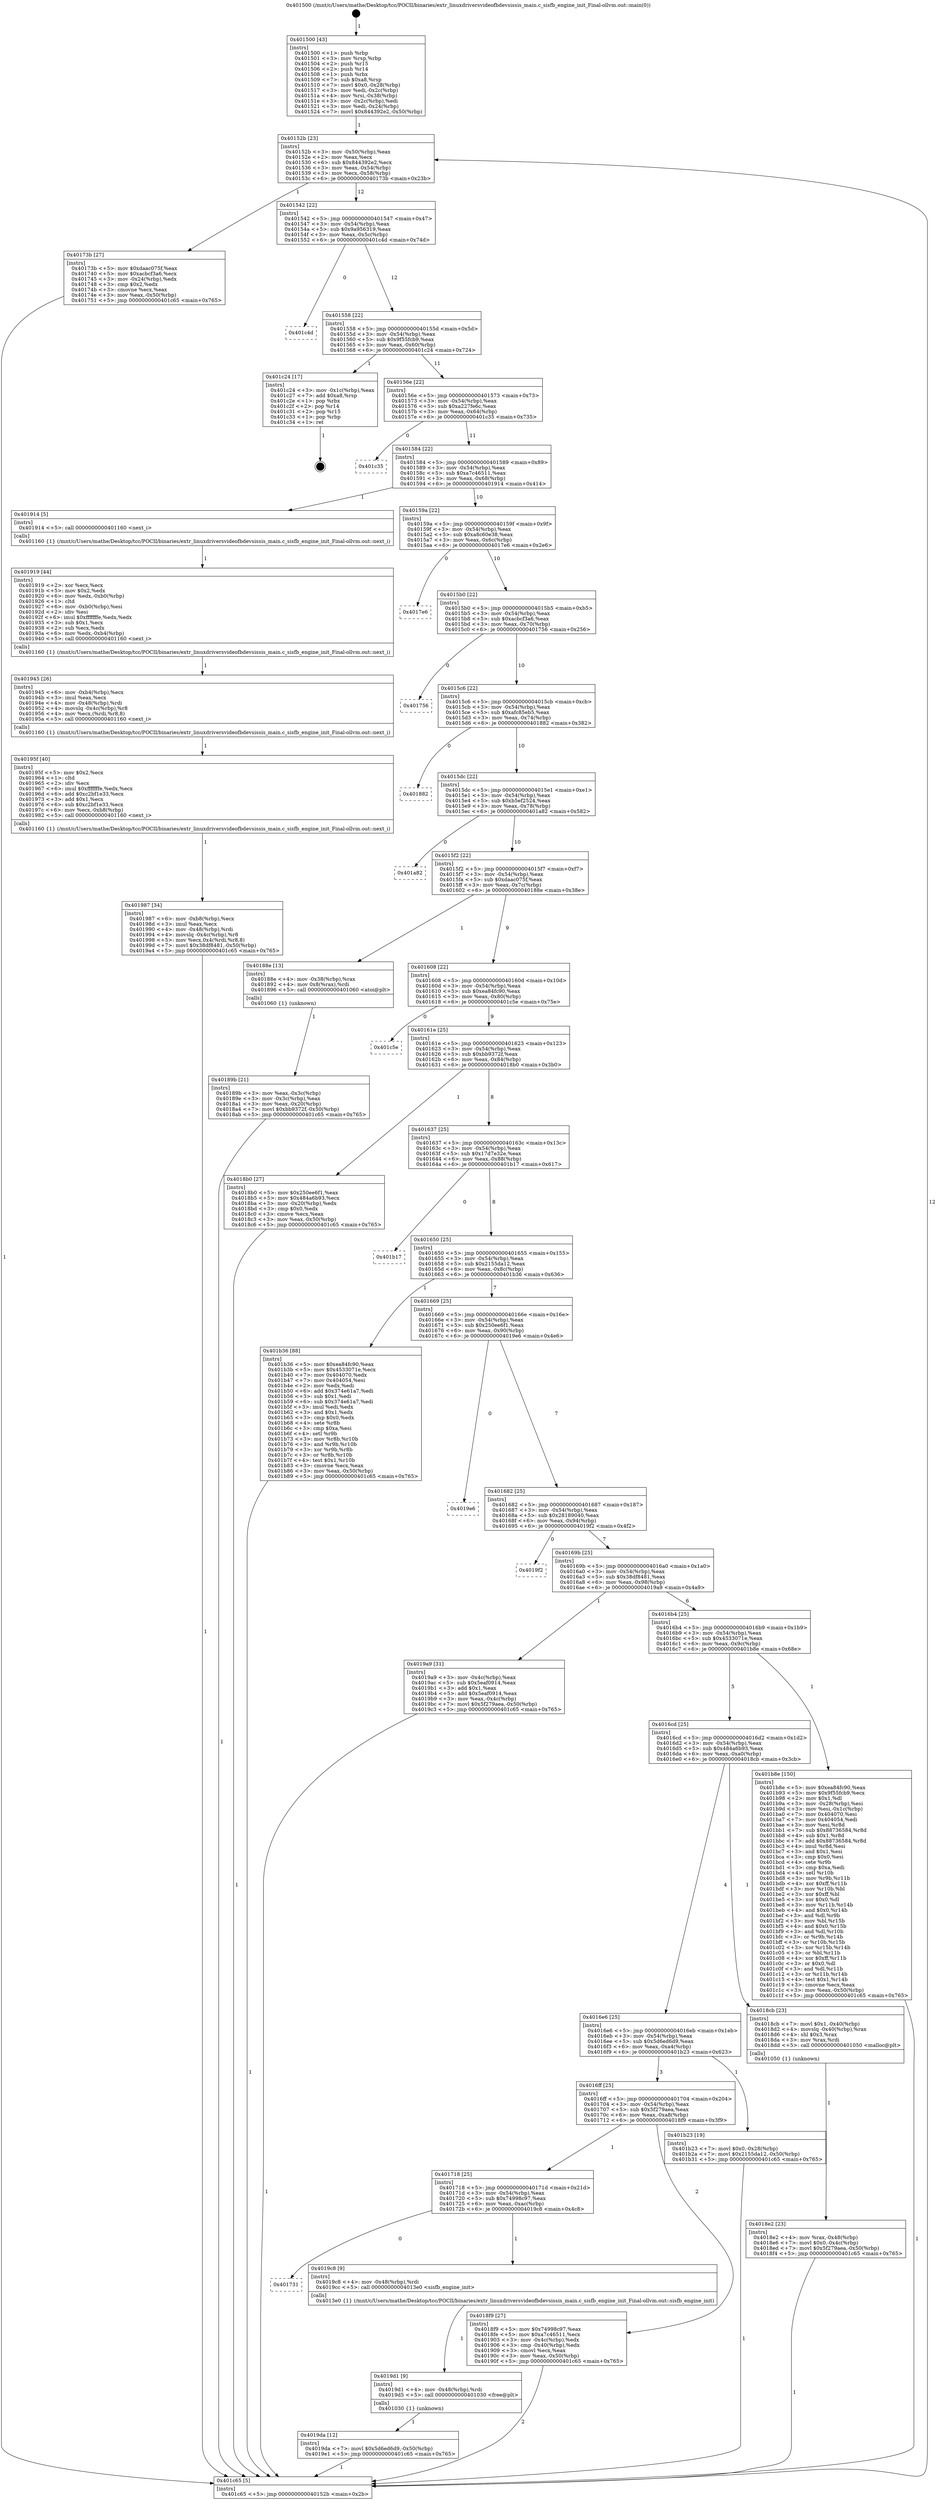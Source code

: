 digraph "0x401500" {
  label = "0x401500 (/mnt/c/Users/mathe/Desktop/tcc/POCII/binaries/extr_linuxdriversvideofbdevsissis_main.c_sisfb_engine_init_Final-ollvm.out::main(0))"
  labelloc = "t"
  node[shape=record]

  Entry [label="",width=0.3,height=0.3,shape=circle,fillcolor=black,style=filled]
  "0x40152b" [label="{
     0x40152b [23]\l
     | [instrs]\l
     &nbsp;&nbsp;0x40152b \<+3\>: mov -0x50(%rbp),%eax\l
     &nbsp;&nbsp;0x40152e \<+2\>: mov %eax,%ecx\l
     &nbsp;&nbsp;0x401530 \<+6\>: sub $0x844392e2,%ecx\l
     &nbsp;&nbsp;0x401536 \<+3\>: mov %eax,-0x54(%rbp)\l
     &nbsp;&nbsp;0x401539 \<+3\>: mov %ecx,-0x58(%rbp)\l
     &nbsp;&nbsp;0x40153c \<+6\>: je 000000000040173b \<main+0x23b\>\l
  }"]
  "0x40173b" [label="{
     0x40173b [27]\l
     | [instrs]\l
     &nbsp;&nbsp;0x40173b \<+5\>: mov $0xdaac075f,%eax\l
     &nbsp;&nbsp;0x401740 \<+5\>: mov $0xacbcf3a6,%ecx\l
     &nbsp;&nbsp;0x401745 \<+3\>: mov -0x24(%rbp),%edx\l
     &nbsp;&nbsp;0x401748 \<+3\>: cmp $0x2,%edx\l
     &nbsp;&nbsp;0x40174b \<+3\>: cmovne %ecx,%eax\l
     &nbsp;&nbsp;0x40174e \<+3\>: mov %eax,-0x50(%rbp)\l
     &nbsp;&nbsp;0x401751 \<+5\>: jmp 0000000000401c65 \<main+0x765\>\l
  }"]
  "0x401542" [label="{
     0x401542 [22]\l
     | [instrs]\l
     &nbsp;&nbsp;0x401542 \<+5\>: jmp 0000000000401547 \<main+0x47\>\l
     &nbsp;&nbsp;0x401547 \<+3\>: mov -0x54(%rbp),%eax\l
     &nbsp;&nbsp;0x40154a \<+5\>: sub $0x9a956319,%eax\l
     &nbsp;&nbsp;0x40154f \<+3\>: mov %eax,-0x5c(%rbp)\l
     &nbsp;&nbsp;0x401552 \<+6\>: je 0000000000401c4d \<main+0x74d\>\l
  }"]
  "0x401c65" [label="{
     0x401c65 [5]\l
     | [instrs]\l
     &nbsp;&nbsp;0x401c65 \<+5\>: jmp 000000000040152b \<main+0x2b\>\l
  }"]
  "0x401500" [label="{
     0x401500 [43]\l
     | [instrs]\l
     &nbsp;&nbsp;0x401500 \<+1\>: push %rbp\l
     &nbsp;&nbsp;0x401501 \<+3\>: mov %rsp,%rbp\l
     &nbsp;&nbsp;0x401504 \<+2\>: push %r15\l
     &nbsp;&nbsp;0x401506 \<+2\>: push %r14\l
     &nbsp;&nbsp;0x401508 \<+1\>: push %rbx\l
     &nbsp;&nbsp;0x401509 \<+7\>: sub $0xa8,%rsp\l
     &nbsp;&nbsp;0x401510 \<+7\>: movl $0x0,-0x28(%rbp)\l
     &nbsp;&nbsp;0x401517 \<+3\>: mov %edi,-0x2c(%rbp)\l
     &nbsp;&nbsp;0x40151a \<+4\>: mov %rsi,-0x38(%rbp)\l
     &nbsp;&nbsp;0x40151e \<+3\>: mov -0x2c(%rbp),%edi\l
     &nbsp;&nbsp;0x401521 \<+3\>: mov %edi,-0x24(%rbp)\l
     &nbsp;&nbsp;0x401524 \<+7\>: movl $0x844392e2,-0x50(%rbp)\l
  }"]
  Exit [label="",width=0.3,height=0.3,shape=circle,fillcolor=black,style=filled,peripheries=2]
  "0x401c4d" [label="{
     0x401c4d\l
  }", style=dashed]
  "0x401558" [label="{
     0x401558 [22]\l
     | [instrs]\l
     &nbsp;&nbsp;0x401558 \<+5\>: jmp 000000000040155d \<main+0x5d\>\l
     &nbsp;&nbsp;0x40155d \<+3\>: mov -0x54(%rbp),%eax\l
     &nbsp;&nbsp;0x401560 \<+5\>: sub $0x9f55fcb9,%eax\l
     &nbsp;&nbsp;0x401565 \<+3\>: mov %eax,-0x60(%rbp)\l
     &nbsp;&nbsp;0x401568 \<+6\>: je 0000000000401c24 \<main+0x724\>\l
  }"]
  "0x4019da" [label="{
     0x4019da [12]\l
     | [instrs]\l
     &nbsp;&nbsp;0x4019da \<+7\>: movl $0x5d6ed6d9,-0x50(%rbp)\l
     &nbsp;&nbsp;0x4019e1 \<+5\>: jmp 0000000000401c65 \<main+0x765\>\l
  }"]
  "0x401c24" [label="{
     0x401c24 [17]\l
     | [instrs]\l
     &nbsp;&nbsp;0x401c24 \<+3\>: mov -0x1c(%rbp),%eax\l
     &nbsp;&nbsp;0x401c27 \<+7\>: add $0xa8,%rsp\l
     &nbsp;&nbsp;0x401c2e \<+1\>: pop %rbx\l
     &nbsp;&nbsp;0x401c2f \<+2\>: pop %r14\l
     &nbsp;&nbsp;0x401c31 \<+2\>: pop %r15\l
     &nbsp;&nbsp;0x401c33 \<+1\>: pop %rbp\l
     &nbsp;&nbsp;0x401c34 \<+1\>: ret\l
  }"]
  "0x40156e" [label="{
     0x40156e [22]\l
     | [instrs]\l
     &nbsp;&nbsp;0x40156e \<+5\>: jmp 0000000000401573 \<main+0x73\>\l
     &nbsp;&nbsp;0x401573 \<+3\>: mov -0x54(%rbp),%eax\l
     &nbsp;&nbsp;0x401576 \<+5\>: sub $0xa227fe6c,%eax\l
     &nbsp;&nbsp;0x40157b \<+3\>: mov %eax,-0x64(%rbp)\l
     &nbsp;&nbsp;0x40157e \<+6\>: je 0000000000401c35 \<main+0x735\>\l
  }"]
  "0x4019d1" [label="{
     0x4019d1 [9]\l
     | [instrs]\l
     &nbsp;&nbsp;0x4019d1 \<+4\>: mov -0x48(%rbp),%rdi\l
     &nbsp;&nbsp;0x4019d5 \<+5\>: call 0000000000401030 \<free@plt\>\l
     | [calls]\l
     &nbsp;&nbsp;0x401030 \{1\} (unknown)\l
  }"]
  "0x401c35" [label="{
     0x401c35\l
  }", style=dashed]
  "0x401584" [label="{
     0x401584 [22]\l
     | [instrs]\l
     &nbsp;&nbsp;0x401584 \<+5\>: jmp 0000000000401589 \<main+0x89\>\l
     &nbsp;&nbsp;0x401589 \<+3\>: mov -0x54(%rbp),%eax\l
     &nbsp;&nbsp;0x40158c \<+5\>: sub $0xa7c46511,%eax\l
     &nbsp;&nbsp;0x401591 \<+3\>: mov %eax,-0x68(%rbp)\l
     &nbsp;&nbsp;0x401594 \<+6\>: je 0000000000401914 \<main+0x414\>\l
  }"]
  "0x401731" [label="{
     0x401731\l
  }", style=dashed]
  "0x401914" [label="{
     0x401914 [5]\l
     | [instrs]\l
     &nbsp;&nbsp;0x401914 \<+5\>: call 0000000000401160 \<next_i\>\l
     | [calls]\l
     &nbsp;&nbsp;0x401160 \{1\} (/mnt/c/Users/mathe/Desktop/tcc/POCII/binaries/extr_linuxdriversvideofbdevsissis_main.c_sisfb_engine_init_Final-ollvm.out::next_i)\l
  }"]
  "0x40159a" [label="{
     0x40159a [22]\l
     | [instrs]\l
     &nbsp;&nbsp;0x40159a \<+5\>: jmp 000000000040159f \<main+0x9f\>\l
     &nbsp;&nbsp;0x40159f \<+3\>: mov -0x54(%rbp),%eax\l
     &nbsp;&nbsp;0x4015a2 \<+5\>: sub $0xa8c60e38,%eax\l
     &nbsp;&nbsp;0x4015a7 \<+3\>: mov %eax,-0x6c(%rbp)\l
     &nbsp;&nbsp;0x4015aa \<+6\>: je 00000000004017e6 \<main+0x2e6\>\l
  }"]
  "0x4019c8" [label="{
     0x4019c8 [9]\l
     | [instrs]\l
     &nbsp;&nbsp;0x4019c8 \<+4\>: mov -0x48(%rbp),%rdi\l
     &nbsp;&nbsp;0x4019cc \<+5\>: call 00000000004013e0 \<sisfb_engine_init\>\l
     | [calls]\l
     &nbsp;&nbsp;0x4013e0 \{1\} (/mnt/c/Users/mathe/Desktop/tcc/POCII/binaries/extr_linuxdriversvideofbdevsissis_main.c_sisfb_engine_init_Final-ollvm.out::sisfb_engine_init)\l
  }"]
  "0x4017e6" [label="{
     0x4017e6\l
  }", style=dashed]
  "0x4015b0" [label="{
     0x4015b0 [22]\l
     | [instrs]\l
     &nbsp;&nbsp;0x4015b0 \<+5\>: jmp 00000000004015b5 \<main+0xb5\>\l
     &nbsp;&nbsp;0x4015b5 \<+3\>: mov -0x54(%rbp),%eax\l
     &nbsp;&nbsp;0x4015b8 \<+5\>: sub $0xacbcf3a6,%eax\l
     &nbsp;&nbsp;0x4015bd \<+3\>: mov %eax,-0x70(%rbp)\l
     &nbsp;&nbsp;0x4015c0 \<+6\>: je 0000000000401756 \<main+0x256\>\l
  }"]
  "0x401987" [label="{
     0x401987 [34]\l
     | [instrs]\l
     &nbsp;&nbsp;0x401987 \<+6\>: mov -0xb8(%rbp),%ecx\l
     &nbsp;&nbsp;0x40198d \<+3\>: imul %eax,%ecx\l
     &nbsp;&nbsp;0x401990 \<+4\>: mov -0x48(%rbp),%rdi\l
     &nbsp;&nbsp;0x401994 \<+4\>: movslq -0x4c(%rbp),%r8\l
     &nbsp;&nbsp;0x401998 \<+5\>: mov %ecx,0x4(%rdi,%r8,8)\l
     &nbsp;&nbsp;0x40199d \<+7\>: movl $0x38df8481,-0x50(%rbp)\l
     &nbsp;&nbsp;0x4019a4 \<+5\>: jmp 0000000000401c65 \<main+0x765\>\l
  }"]
  "0x401756" [label="{
     0x401756\l
  }", style=dashed]
  "0x4015c6" [label="{
     0x4015c6 [22]\l
     | [instrs]\l
     &nbsp;&nbsp;0x4015c6 \<+5\>: jmp 00000000004015cb \<main+0xcb\>\l
     &nbsp;&nbsp;0x4015cb \<+3\>: mov -0x54(%rbp),%eax\l
     &nbsp;&nbsp;0x4015ce \<+5\>: sub $0xafc85eb5,%eax\l
     &nbsp;&nbsp;0x4015d3 \<+3\>: mov %eax,-0x74(%rbp)\l
     &nbsp;&nbsp;0x4015d6 \<+6\>: je 0000000000401882 \<main+0x382\>\l
  }"]
  "0x40195f" [label="{
     0x40195f [40]\l
     | [instrs]\l
     &nbsp;&nbsp;0x40195f \<+5\>: mov $0x2,%ecx\l
     &nbsp;&nbsp;0x401964 \<+1\>: cltd\l
     &nbsp;&nbsp;0x401965 \<+2\>: idiv %ecx\l
     &nbsp;&nbsp;0x401967 \<+6\>: imul $0xfffffffe,%edx,%ecx\l
     &nbsp;&nbsp;0x40196d \<+6\>: add $0xc2bf1e33,%ecx\l
     &nbsp;&nbsp;0x401973 \<+3\>: add $0x1,%ecx\l
     &nbsp;&nbsp;0x401976 \<+6\>: sub $0xc2bf1e33,%ecx\l
     &nbsp;&nbsp;0x40197c \<+6\>: mov %ecx,-0xb8(%rbp)\l
     &nbsp;&nbsp;0x401982 \<+5\>: call 0000000000401160 \<next_i\>\l
     | [calls]\l
     &nbsp;&nbsp;0x401160 \{1\} (/mnt/c/Users/mathe/Desktop/tcc/POCII/binaries/extr_linuxdriversvideofbdevsissis_main.c_sisfb_engine_init_Final-ollvm.out::next_i)\l
  }"]
  "0x401882" [label="{
     0x401882\l
  }", style=dashed]
  "0x4015dc" [label="{
     0x4015dc [22]\l
     | [instrs]\l
     &nbsp;&nbsp;0x4015dc \<+5\>: jmp 00000000004015e1 \<main+0xe1\>\l
     &nbsp;&nbsp;0x4015e1 \<+3\>: mov -0x54(%rbp),%eax\l
     &nbsp;&nbsp;0x4015e4 \<+5\>: sub $0xb5ef2524,%eax\l
     &nbsp;&nbsp;0x4015e9 \<+3\>: mov %eax,-0x78(%rbp)\l
     &nbsp;&nbsp;0x4015ec \<+6\>: je 0000000000401a82 \<main+0x582\>\l
  }"]
  "0x401945" [label="{
     0x401945 [26]\l
     | [instrs]\l
     &nbsp;&nbsp;0x401945 \<+6\>: mov -0xb4(%rbp),%ecx\l
     &nbsp;&nbsp;0x40194b \<+3\>: imul %eax,%ecx\l
     &nbsp;&nbsp;0x40194e \<+4\>: mov -0x48(%rbp),%rdi\l
     &nbsp;&nbsp;0x401952 \<+4\>: movslq -0x4c(%rbp),%r8\l
     &nbsp;&nbsp;0x401956 \<+4\>: mov %ecx,(%rdi,%r8,8)\l
     &nbsp;&nbsp;0x40195a \<+5\>: call 0000000000401160 \<next_i\>\l
     | [calls]\l
     &nbsp;&nbsp;0x401160 \{1\} (/mnt/c/Users/mathe/Desktop/tcc/POCII/binaries/extr_linuxdriversvideofbdevsissis_main.c_sisfb_engine_init_Final-ollvm.out::next_i)\l
  }"]
  "0x401a82" [label="{
     0x401a82\l
  }", style=dashed]
  "0x4015f2" [label="{
     0x4015f2 [22]\l
     | [instrs]\l
     &nbsp;&nbsp;0x4015f2 \<+5\>: jmp 00000000004015f7 \<main+0xf7\>\l
     &nbsp;&nbsp;0x4015f7 \<+3\>: mov -0x54(%rbp),%eax\l
     &nbsp;&nbsp;0x4015fa \<+5\>: sub $0xdaac075f,%eax\l
     &nbsp;&nbsp;0x4015ff \<+3\>: mov %eax,-0x7c(%rbp)\l
     &nbsp;&nbsp;0x401602 \<+6\>: je 000000000040188e \<main+0x38e\>\l
  }"]
  "0x401919" [label="{
     0x401919 [44]\l
     | [instrs]\l
     &nbsp;&nbsp;0x401919 \<+2\>: xor %ecx,%ecx\l
     &nbsp;&nbsp;0x40191b \<+5\>: mov $0x2,%edx\l
     &nbsp;&nbsp;0x401920 \<+6\>: mov %edx,-0xb0(%rbp)\l
     &nbsp;&nbsp;0x401926 \<+1\>: cltd\l
     &nbsp;&nbsp;0x401927 \<+6\>: mov -0xb0(%rbp),%esi\l
     &nbsp;&nbsp;0x40192d \<+2\>: idiv %esi\l
     &nbsp;&nbsp;0x40192f \<+6\>: imul $0xfffffffe,%edx,%edx\l
     &nbsp;&nbsp;0x401935 \<+3\>: sub $0x1,%ecx\l
     &nbsp;&nbsp;0x401938 \<+2\>: sub %ecx,%edx\l
     &nbsp;&nbsp;0x40193a \<+6\>: mov %edx,-0xb4(%rbp)\l
     &nbsp;&nbsp;0x401940 \<+5\>: call 0000000000401160 \<next_i\>\l
     | [calls]\l
     &nbsp;&nbsp;0x401160 \{1\} (/mnt/c/Users/mathe/Desktop/tcc/POCII/binaries/extr_linuxdriversvideofbdevsissis_main.c_sisfb_engine_init_Final-ollvm.out::next_i)\l
  }"]
  "0x40188e" [label="{
     0x40188e [13]\l
     | [instrs]\l
     &nbsp;&nbsp;0x40188e \<+4\>: mov -0x38(%rbp),%rax\l
     &nbsp;&nbsp;0x401892 \<+4\>: mov 0x8(%rax),%rdi\l
     &nbsp;&nbsp;0x401896 \<+5\>: call 0000000000401060 \<atoi@plt\>\l
     | [calls]\l
     &nbsp;&nbsp;0x401060 \{1\} (unknown)\l
  }"]
  "0x401608" [label="{
     0x401608 [22]\l
     | [instrs]\l
     &nbsp;&nbsp;0x401608 \<+5\>: jmp 000000000040160d \<main+0x10d\>\l
     &nbsp;&nbsp;0x40160d \<+3\>: mov -0x54(%rbp),%eax\l
     &nbsp;&nbsp;0x401610 \<+5\>: sub $0xea84fc90,%eax\l
     &nbsp;&nbsp;0x401615 \<+3\>: mov %eax,-0x80(%rbp)\l
     &nbsp;&nbsp;0x401618 \<+6\>: je 0000000000401c5e \<main+0x75e\>\l
  }"]
  "0x40189b" [label="{
     0x40189b [21]\l
     | [instrs]\l
     &nbsp;&nbsp;0x40189b \<+3\>: mov %eax,-0x3c(%rbp)\l
     &nbsp;&nbsp;0x40189e \<+3\>: mov -0x3c(%rbp),%eax\l
     &nbsp;&nbsp;0x4018a1 \<+3\>: mov %eax,-0x20(%rbp)\l
     &nbsp;&nbsp;0x4018a4 \<+7\>: movl $0xbb9372f,-0x50(%rbp)\l
     &nbsp;&nbsp;0x4018ab \<+5\>: jmp 0000000000401c65 \<main+0x765\>\l
  }"]
  "0x401718" [label="{
     0x401718 [25]\l
     | [instrs]\l
     &nbsp;&nbsp;0x401718 \<+5\>: jmp 000000000040171d \<main+0x21d\>\l
     &nbsp;&nbsp;0x40171d \<+3\>: mov -0x54(%rbp),%eax\l
     &nbsp;&nbsp;0x401720 \<+5\>: sub $0x74998c97,%eax\l
     &nbsp;&nbsp;0x401725 \<+6\>: mov %eax,-0xac(%rbp)\l
     &nbsp;&nbsp;0x40172b \<+6\>: je 00000000004019c8 \<main+0x4c8\>\l
  }"]
  "0x401c5e" [label="{
     0x401c5e\l
  }", style=dashed]
  "0x40161e" [label="{
     0x40161e [25]\l
     | [instrs]\l
     &nbsp;&nbsp;0x40161e \<+5\>: jmp 0000000000401623 \<main+0x123\>\l
     &nbsp;&nbsp;0x401623 \<+3\>: mov -0x54(%rbp),%eax\l
     &nbsp;&nbsp;0x401626 \<+5\>: sub $0xbb9372f,%eax\l
     &nbsp;&nbsp;0x40162b \<+6\>: mov %eax,-0x84(%rbp)\l
     &nbsp;&nbsp;0x401631 \<+6\>: je 00000000004018b0 \<main+0x3b0\>\l
  }"]
  "0x4018f9" [label="{
     0x4018f9 [27]\l
     | [instrs]\l
     &nbsp;&nbsp;0x4018f9 \<+5\>: mov $0x74998c97,%eax\l
     &nbsp;&nbsp;0x4018fe \<+5\>: mov $0xa7c46511,%ecx\l
     &nbsp;&nbsp;0x401903 \<+3\>: mov -0x4c(%rbp),%edx\l
     &nbsp;&nbsp;0x401906 \<+3\>: cmp -0x40(%rbp),%edx\l
     &nbsp;&nbsp;0x401909 \<+3\>: cmovl %ecx,%eax\l
     &nbsp;&nbsp;0x40190c \<+3\>: mov %eax,-0x50(%rbp)\l
     &nbsp;&nbsp;0x40190f \<+5\>: jmp 0000000000401c65 \<main+0x765\>\l
  }"]
  "0x4018b0" [label="{
     0x4018b0 [27]\l
     | [instrs]\l
     &nbsp;&nbsp;0x4018b0 \<+5\>: mov $0x250ee6f1,%eax\l
     &nbsp;&nbsp;0x4018b5 \<+5\>: mov $0x484a6b93,%ecx\l
     &nbsp;&nbsp;0x4018ba \<+3\>: mov -0x20(%rbp),%edx\l
     &nbsp;&nbsp;0x4018bd \<+3\>: cmp $0x0,%edx\l
     &nbsp;&nbsp;0x4018c0 \<+3\>: cmove %ecx,%eax\l
     &nbsp;&nbsp;0x4018c3 \<+3\>: mov %eax,-0x50(%rbp)\l
     &nbsp;&nbsp;0x4018c6 \<+5\>: jmp 0000000000401c65 \<main+0x765\>\l
  }"]
  "0x401637" [label="{
     0x401637 [25]\l
     | [instrs]\l
     &nbsp;&nbsp;0x401637 \<+5\>: jmp 000000000040163c \<main+0x13c\>\l
     &nbsp;&nbsp;0x40163c \<+3\>: mov -0x54(%rbp),%eax\l
     &nbsp;&nbsp;0x40163f \<+5\>: sub $0x17d7e32e,%eax\l
     &nbsp;&nbsp;0x401644 \<+6\>: mov %eax,-0x88(%rbp)\l
     &nbsp;&nbsp;0x40164a \<+6\>: je 0000000000401b17 \<main+0x617\>\l
  }"]
  "0x4016ff" [label="{
     0x4016ff [25]\l
     | [instrs]\l
     &nbsp;&nbsp;0x4016ff \<+5\>: jmp 0000000000401704 \<main+0x204\>\l
     &nbsp;&nbsp;0x401704 \<+3\>: mov -0x54(%rbp),%eax\l
     &nbsp;&nbsp;0x401707 \<+5\>: sub $0x5f279aea,%eax\l
     &nbsp;&nbsp;0x40170c \<+6\>: mov %eax,-0xa8(%rbp)\l
     &nbsp;&nbsp;0x401712 \<+6\>: je 00000000004018f9 \<main+0x3f9\>\l
  }"]
  "0x401b17" [label="{
     0x401b17\l
  }", style=dashed]
  "0x401650" [label="{
     0x401650 [25]\l
     | [instrs]\l
     &nbsp;&nbsp;0x401650 \<+5\>: jmp 0000000000401655 \<main+0x155\>\l
     &nbsp;&nbsp;0x401655 \<+3\>: mov -0x54(%rbp),%eax\l
     &nbsp;&nbsp;0x401658 \<+5\>: sub $0x2155da12,%eax\l
     &nbsp;&nbsp;0x40165d \<+6\>: mov %eax,-0x8c(%rbp)\l
     &nbsp;&nbsp;0x401663 \<+6\>: je 0000000000401b36 \<main+0x636\>\l
  }"]
  "0x401b23" [label="{
     0x401b23 [19]\l
     | [instrs]\l
     &nbsp;&nbsp;0x401b23 \<+7\>: movl $0x0,-0x28(%rbp)\l
     &nbsp;&nbsp;0x401b2a \<+7\>: movl $0x2155da12,-0x50(%rbp)\l
     &nbsp;&nbsp;0x401b31 \<+5\>: jmp 0000000000401c65 \<main+0x765\>\l
  }"]
  "0x401b36" [label="{
     0x401b36 [88]\l
     | [instrs]\l
     &nbsp;&nbsp;0x401b36 \<+5\>: mov $0xea84fc90,%eax\l
     &nbsp;&nbsp;0x401b3b \<+5\>: mov $0x4533071e,%ecx\l
     &nbsp;&nbsp;0x401b40 \<+7\>: mov 0x404070,%edx\l
     &nbsp;&nbsp;0x401b47 \<+7\>: mov 0x404054,%esi\l
     &nbsp;&nbsp;0x401b4e \<+2\>: mov %edx,%edi\l
     &nbsp;&nbsp;0x401b50 \<+6\>: add $0x374e61a7,%edi\l
     &nbsp;&nbsp;0x401b56 \<+3\>: sub $0x1,%edi\l
     &nbsp;&nbsp;0x401b59 \<+6\>: sub $0x374e61a7,%edi\l
     &nbsp;&nbsp;0x401b5f \<+3\>: imul %edi,%edx\l
     &nbsp;&nbsp;0x401b62 \<+3\>: and $0x1,%edx\l
     &nbsp;&nbsp;0x401b65 \<+3\>: cmp $0x0,%edx\l
     &nbsp;&nbsp;0x401b68 \<+4\>: sete %r8b\l
     &nbsp;&nbsp;0x401b6c \<+3\>: cmp $0xa,%esi\l
     &nbsp;&nbsp;0x401b6f \<+4\>: setl %r9b\l
     &nbsp;&nbsp;0x401b73 \<+3\>: mov %r8b,%r10b\l
     &nbsp;&nbsp;0x401b76 \<+3\>: and %r9b,%r10b\l
     &nbsp;&nbsp;0x401b79 \<+3\>: xor %r9b,%r8b\l
     &nbsp;&nbsp;0x401b7c \<+3\>: or %r8b,%r10b\l
     &nbsp;&nbsp;0x401b7f \<+4\>: test $0x1,%r10b\l
     &nbsp;&nbsp;0x401b83 \<+3\>: cmovne %ecx,%eax\l
     &nbsp;&nbsp;0x401b86 \<+3\>: mov %eax,-0x50(%rbp)\l
     &nbsp;&nbsp;0x401b89 \<+5\>: jmp 0000000000401c65 \<main+0x765\>\l
  }"]
  "0x401669" [label="{
     0x401669 [25]\l
     | [instrs]\l
     &nbsp;&nbsp;0x401669 \<+5\>: jmp 000000000040166e \<main+0x16e\>\l
     &nbsp;&nbsp;0x40166e \<+3\>: mov -0x54(%rbp),%eax\l
     &nbsp;&nbsp;0x401671 \<+5\>: sub $0x250ee6f1,%eax\l
     &nbsp;&nbsp;0x401676 \<+6\>: mov %eax,-0x90(%rbp)\l
     &nbsp;&nbsp;0x40167c \<+6\>: je 00000000004019e6 \<main+0x4e6\>\l
  }"]
  "0x4018e2" [label="{
     0x4018e2 [23]\l
     | [instrs]\l
     &nbsp;&nbsp;0x4018e2 \<+4\>: mov %rax,-0x48(%rbp)\l
     &nbsp;&nbsp;0x4018e6 \<+7\>: movl $0x0,-0x4c(%rbp)\l
     &nbsp;&nbsp;0x4018ed \<+7\>: movl $0x5f279aea,-0x50(%rbp)\l
     &nbsp;&nbsp;0x4018f4 \<+5\>: jmp 0000000000401c65 \<main+0x765\>\l
  }"]
  "0x4019e6" [label="{
     0x4019e6\l
  }", style=dashed]
  "0x401682" [label="{
     0x401682 [25]\l
     | [instrs]\l
     &nbsp;&nbsp;0x401682 \<+5\>: jmp 0000000000401687 \<main+0x187\>\l
     &nbsp;&nbsp;0x401687 \<+3\>: mov -0x54(%rbp),%eax\l
     &nbsp;&nbsp;0x40168a \<+5\>: sub $0x28189040,%eax\l
     &nbsp;&nbsp;0x40168f \<+6\>: mov %eax,-0x94(%rbp)\l
     &nbsp;&nbsp;0x401695 \<+6\>: je 00000000004019f2 \<main+0x4f2\>\l
  }"]
  "0x4016e6" [label="{
     0x4016e6 [25]\l
     | [instrs]\l
     &nbsp;&nbsp;0x4016e6 \<+5\>: jmp 00000000004016eb \<main+0x1eb\>\l
     &nbsp;&nbsp;0x4016eb \<+3\>: mov -0x54(%rbp),%eax\l
     &nbsp;&nbsp;0x4016ee \<+5\>: sub $0x5d6ed6d9,%eax\l
     &nbsp;&nbsp;0x4016f3 \<+6\>: mov %eax,-0xa4(%rbp)\l
     &nbsp;&nbsp;0x4016f9 \<+6\>: je 0000000000401b23 \<main+0x623\>\l
  }"]
  "0x4019f2" [label="{
     0x4019f2\l
  }", style=dashed]
  "0x40169b" [label="{
     0x40169b [25]\l
     | [instrs]\l
     &nbsp;&nbsp;0x40169b \<+5\>: jmp 00000000004016a0 \<main+0x1a0\>\l
     &nbsp;&nbsp;0x4016a0 \<+3\>: mov -0x54(%rbp),%eax\l
     &nbsp;&nbsp;0x4016a3 \<+5\>: sub $0x38df8481,%eax\l
     &nbsp;&nbsp;0x4016a8 \<+6\>: mov %eax,-0x98(%rbp)\l
     &nbsp;&nbsp;0x4016ae \<+6\>: je 00000000004019a9 \<main+0x4a9\>\l
  }"]
  "0x4018cb" [label="{
     0x4018cb [23]\l
     | [instrs]\l
     &nbsp;&nbsp;0x4018cb \<+7\>: movl $0x1,-0x40(%rbp)\l
     &nbsp;&nbsp;0x4018d2 \<+4\>: movslq -0x40(%rbp),%rax\l
     &nbsp;&nbsp;0x4018d6 \<+4\>: shl $0x3,%rax\l
     &nbsp;&nbsp;0x4018da \<+3\>: mov %rax,%rdi\l
     &nbsp;&nbsp;0x4018dd \<+5\>: call 0000000000401050 \<malloc@plt\>\l
     | [calls]\l
     &nbsp;&nbsp;0x401050 \{1\} (unknown)\l
  }"]
  "0x4019a9" [label="{
     0x4019a9 [31]\l
     | [instrs]\l
     &nbsp;&nbsp;0x4019a9 \<+3\>: mov -0x4c(%rbp),%eax\l
     &nbsp;&nbsp;0x4019ac \<+5\>: sub $0x5eaf0914,%eax\l
     &nbsp;&nbsp;0x4019b1 \<+3\>: add $0x1,%eax\l
     &nbsp;&nbsp;0x4019b4 \<+5\>: add $0x5eaf0914,%eax\l
     &nbsp;&nbsp;0x4019b9 \<+3\>: mov %eax,-0x4c(%rbp)\l
     &nbsp;&nbsp;0x4019bc \<+7\>: movl $0x5f279aea,-0x50(%rbp)\l
     &nbsp;&nbsp;0x4019c3 \<+5\>: jmp 0000000000401c65 \<main+0x765\>\l
  }"]
  "0x4016b4" [label="{
     0x4016b4 [25]\l
     | [instrs]\l
     &nbsp;&nbsp;0x4016b4 \<+5\>: jmp 00000000004016b9 \<main+0x1b9\>\l
     &nbsp;&nbsp;0x4016b9 \<+3\>: mov -0x54(%rbp),%eax\l
     &nbsp;&nbsp;0x4016bc \<+5\>: sub $0x4533071e,%eax\l
     &nbsp;&nbsp;0x4016c1 \<+6\>: mov %eax,-0x9c(%rbp)\l
     &nbsp;&nbsp;0x4016c7 \<+6\>: je 0000000000401b8e \<main+0x68e\>\l
  }"]
  "0x4016cd" [label="{
     0x4016cd [25]\l
     | [instrs]\l
     &nbsp;&nbsp;0x4016cd \<+5\>: jmp 00000000004016d2 \<main+0x1d2\>\l
     &nbsp;&nbsp;0x4016d2 \<+3\>: mov -0x54(%rbp),%eax\l
     &nbsp;&nbsp;0x4016d5 \<+5\>: sub $0x484a6b93,%eax\l
     &nbsp;&nbsp;0x4016da \<+6\>: mov %eax,-0xa0(%rbp)\l
     &nbsp;&nbsp;0x4016e0 \<+6\>: je 00000000004018cb \<main+0x3cb\>\l
  }"]
  "0x401b8e" [label="{
     0x401b8e [150]\l
     | [instrs]\l
     &nbsp;&nbsp;0x401b8e \<+5\>: mov $0xea84fc90,%eax\l
     &nbsp;&nbsp;0x401b93 \<+5\>: mov $0x9f55fcb9,%ecx\l
     &nbsp;&nbsp;0x401b98 \<+2\>: mov $0x1,%dl\l
     &nbsp;&nbsp;0x401b9a \<+3\>: mov -0x28(%rbp),%esi\l
     &nbsp;&nbsp;0x401b9d \<+3\>: mov %esi,-0x1c(%rbp)\l
     &nbsp;&nbsp;0x401ba0 \<+7\>: mov 0x404070,%esi\l
     &nbsp;&nbsp;0x401ba7 \<+7\>: mov 0x404054,%edi\l
     &nbsp;&nbsp;0x401bae \<+3\>: mov %esi,%r8d\l
     &nbsp;&nbsp;0x401bb1 \<+7\>: sub $0x88736584,%r8d\l
     &nbsp;&nbsp;0x401bb8 \<+4\>: sub $0x1,%r8d\l
     &nbsp;&nbsp;0x401bbc \<+7\>: add $0x88736584,%r8d\l
     &nbsp;&nbsp;0x401bc3 \<+4\>: imul %r8d,%esi\l
     &nbsp;&nbsp;0x401bc7 \<+3\>: and $0x1,%esi\l
     &nbsp;&nbsp;0x401bca \<+3\>: cmp $0x0,%esi\l
     &nbsp;&nbsp;0x401bcd \<+4\>: sete %r9b\l
     &nbsp;&nbsp;0x401bd1 \<+3\>: cmp $0xa,%edi\l
     &nbsp;&nbsp;0x401bd4 \<+4\>: setl %r10b\l
     &nbsp;&nbsp;0x401bd8 \<+3\>: mov %r9b,%r11b\l
     &nbsp;&nbsp;0x401bdb \<+4\>: xor $0xff,%r11b\l
     &nbsp;&nbsp;0x401bdf \<+3\>: mov %r10b,%bl\l
     &nbsp;&nbsp;0x401be2 \<+3\>: xor $0xff,%bl\l
     &nbsp;&nbsp;0x401be5 \<+3\>: xor $0x0,%dl\l
     &nbsp;&nbsp;0x401be8 \<+3\>: mov %r11b,%r14b\l
     &nbsp;&nbsp;0x401beb \<+4\>: and $0x0,%r14b\l
     &nbsp;&nbsp;0x401bef \<+3\>: and %dl,%r9b\l
     &nbsp;&nbsp;0x401bf2 \<+3\>: mov %bl,%r15b\l
     &nbsp;&nbsp;0x401bf5 \<+4\>: and $0x0,%r15b\l
     &nbsp;&nbsp;0x401bf9 \<+3\>: and %dl,%r10b\l
     &nbsp;&nbsp;0x401bfc \<+3\>: or %r9b,%r14b\l
     &nbsp;&nbsp;0x401bff \<+3\>: or %r10b,%r15b\l
     &nbsp;&nbsp;0x401c02 \<+3\>: xor %r15b,%r14b\l
     &nbsp;&nbsp;0x401c05 \<+3\>: or %bl,%r11b\l
     &nbsp;&nbsp;0x401c08 \<+4\>: xor $0xff,%r11b\l
     &nbsp;&nbsp;0x401c0c \<+3\>: or $0x0,%dl\l
     &nbsp;&nbsp;0x401c0f \<+3\>: and %dl,%r11b\l
     &nbsp;&nbsp;0x401c12 \<+3\>: or %r11b,%r14b\l
     &nbsp;&nbsp;0x401c15 \<+4\>: test $0x1,%r14b\l
     &nbsp;&nbsp;0x401c19 \<+3\>: cmovne %ecx,%eax\l
     &nbsp;&nbsp;0x401c1c \<+3\>: mov %eax,-0x50(%rbp)\l
     &nbsp;&nbsp;0x401c1f \<+5\>: jmp 0000000000401c65 \<main+0x765\>\l
  }"]
  Entry -> "0x401500" [label=" 1"]
  "0x40152b" -> "0x40173b" [label=" 1"]
  "0x40152b" -> "0x401542" [label=" 12"]
  "0x40173b" -> "0x401c65" [label=" 1"]
  "0x401500" -> "0x40152b" [label=" 1"]
  "0x401c65" -> "0x40152b" [label=" 12"]
  "0x401c24" -> Exit [label=" 1"]
  "0x401542" -> "0x401c4d" [label=" 0"]
  "0x401542" -> "0x401558" [label=" 12"]
  "0x401b8e" -> "0x401c65" [label=" 1"]
  "0x401558" -> "0x401c24" [label=" 1"]
  "0x401558" -> "0x40156e" [label=" 11"]
  "0x401b36" -> "0x401c65" [label=" 1"]
  "0x40156e" -> "0x401c35" [label=" 0"]
  "0x40156e" -> "0x401584" [label=" 11"]
  "0x401b23" -> "0x401c65" [label=" 1"]
  "0x401584" -> "0x401914" [label=" 1"]
  "0x401584" -> "0x40159a" [label=" 10"]
  "0x4019da" -> "0x401c65" [label=" 1"]
  "0x40159a" -> "0x4017e6" [label=" 0"]
  "0x40159a" -> "0x4015b0" [label=" 10"]
  "0x4019d1" -> "0x4019da" [label=" 1"]
  "0x4015b0" -> "0x401756" [label=" 0"]
  "0x4015b0" -> "0x4015c6" [label=" 10"]
  "0x401718" -> "0x401731" [label=" 0"]
  "0x4015c6" -> "0x401882" [label=" 0"]
  "0x4015c6" -> "0x4015dc" [label=" 10"]
  "0x401718" -> "0x4019c8" [label=" 1"]
  "0x4015dc" -> "0x401a82" [label=" 0"]
  "0x4015dc" -> "0x4015f2" [label=" 10"]
  "0x4019c8" -> "0x4019d1" [label=" 1"]
  "0x4015f2" -> "0x40188e" [label=" 1"]
  "0x4015f2" -> "0x401608" [label=" 9"]
  "0x40188e" -> "0x40189b" [label=" 1"]
  "0x40189b" -> "0x401c65" [label=" 1"]
  "0x4019a9" -> "0x401c65" [label=" 1"]
  "0x401608" -> "0x401c5e" [label=" 0"]
  "0x401608" -> "0x40161e" [label=" 9"]
  "0x401987" -> "0x401c65" [label=" 1"]
  "0x40161e" -> "0x4018b0" [label=" 1"]
  "0x40161e" -> "0x401637" [label=" 8"]
  "0x4018b0" -> "0x401c65" [label=" 1"]
  "0x40195f" -> "0x401987" [label=" 1"]
  "0x401637" -> "0x401b17" [label=" 0"]
  "0x401637" -> "0x401650" [label=" 8"]
  "0x401919" -> "0x401945" [label=" 1"]
  "0x401650" -> "0x401b36" [label=" 1"]
  "0x401650" -> "0x401669" [label=" 7"]
  "0x401914" -> "0x401919" [label=" 1"]
  "0x401669" -> "0x4019e6" [label=" 0"]
  "0x401669" -> "0x401682" [label=" 7"]
  "0x4016ff" -> "0x401718" [label=" 1"]
  "0x401682" -> "0x4019f2" [label=" 0"]
  "0x401682" -> "0x40169b" [label=" 7"]
  "0x4016ff" -> "0x4018f9" [label=" 2"]
  "0x40169b" -> "0x4019a9" [label=" 1"]
  "0x40169b" -> "0x4016b4" [label=" 6"]
  "0x401945" -> "0x40195f" [label=" 1"]
  "0x4016b4" -> "0x401b8e" [label=" 1"]
  "0x4016b4" -> "0x4016cd" [label=" 5"]
  "0x4016e6" -> "0x4016ff" [label=" 3"]
  "0x4016cd" -> "0x4018cb" [label=" 1"]
  "0x4016cd" -> "0x4016e6" [label=" 4"]
  "0x4018cb" -> "0x4018e2" [label=" 1"]
  "0x4018e2" -> "0x401c65" [label=" 1"]
  "0x4018f9" -> "0x401c65" [label=" 2"]
  "0x4016e6" -> "0x401b23" [label=" 1"]
}
